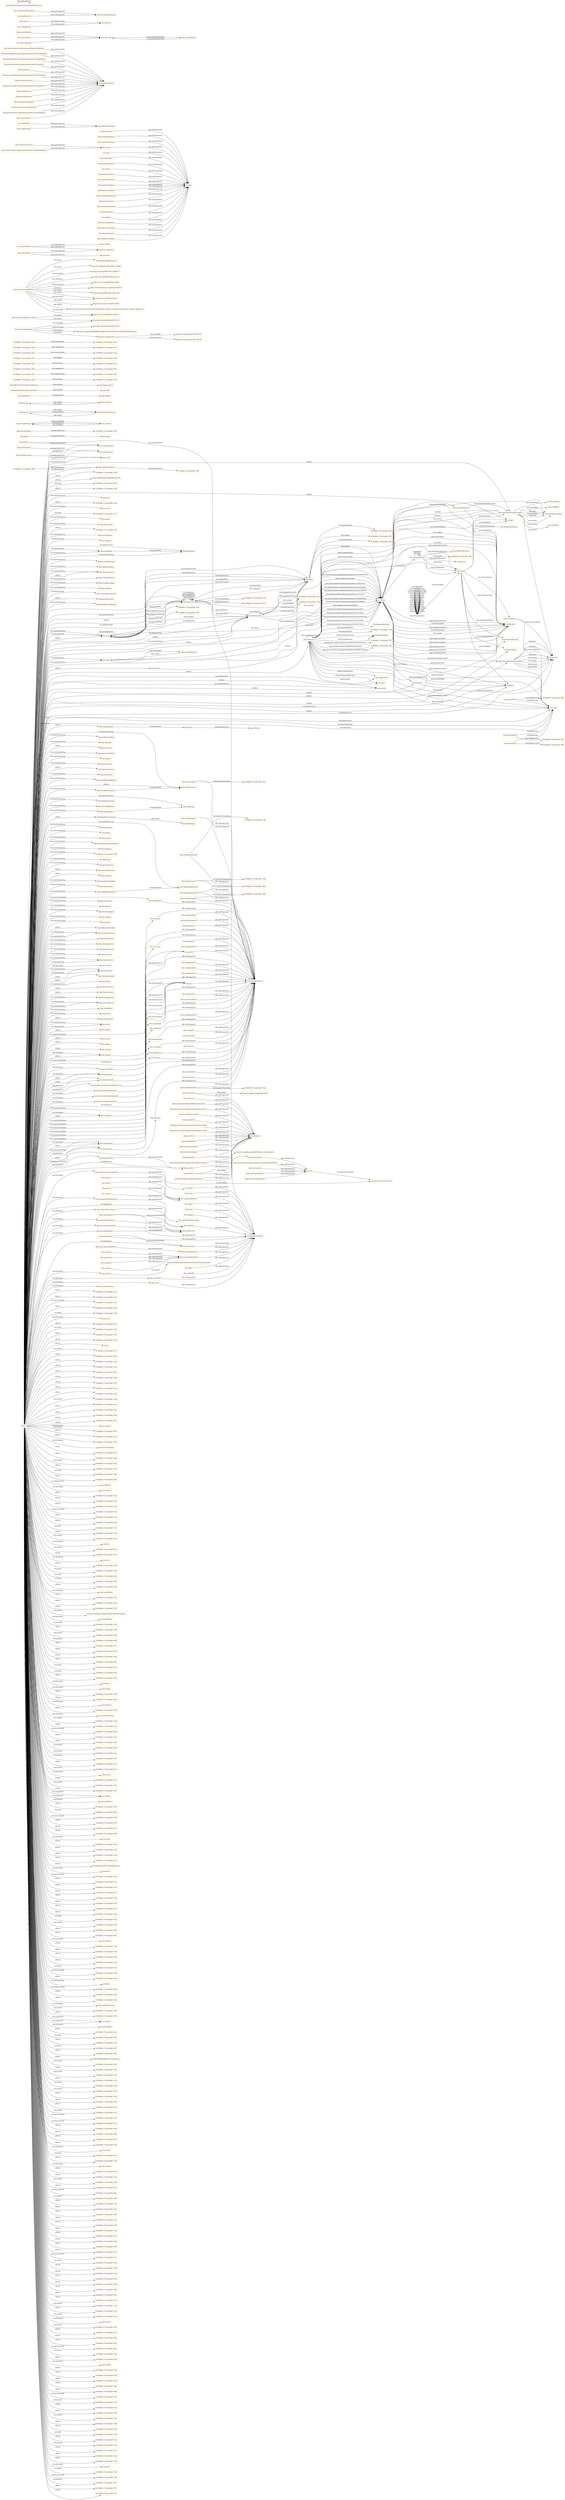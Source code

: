 digraph ar2dtool_diagram { 
rankdir=LR;
size="1501"
node [shape = rectangle, color="orange"]; "base:Pais" "base:Video" "base:ObraArtistica" "base:Persona" "base:Autor" "base:Microrrelato" "base:Blog" "base:Audio" "base:Fotografia" "base:Editorial" "fabio:AnalogItem" "fabio:ProceedingsPaper" "fabio:ReferenceWork" "fabio:PeriodicalIssue" "fabio:CaseForSupport" "fabio:SoundRecording" "6159286e:173ac4a5eb8:-7f93" "fabio:Metadata" "fabio:ArchivalDocumentSet" "fabio:BachelorsThesis" "fabio:DigitalStorageMedium" "frbr:Endeavour" "fabio:ConferencePaper" "fabio:Ontology" "fabio:Thesaurus" "fabio:InstructionalWork" "fabio:Report" "skos:ConceptScheme" "fabio:Vocabulary" "fabio:ReportDocument" "fabio:JournalIssue" "fabio:StorageMedium" "fabio:AnalogStorageMedium" "fabio:Abstract" "fabio:DisciplineDictionary" "fabio:WebManifestation" "fabio:PatentApplication" "frbr:Item" "fabio:StillImage" "fabio:Item" "fabio:RapidCommunication" "fabio:Proposition" "fabio:Patent" "fabio:Dataset" "fabio:MinimalInformationStandard" "fabio:Magazine" "6159286e:173ac4a5eb8:-7f6f" "fabio:Excerpt" "fabio:ArtisticWork" "fabio:Entry" "fabio:JournalVolume" "fabio:JournalNewsItem" "fabio:Taxonomy" "fabio:VocabularyMapping" "fabio:Quotation" "fabio:Specification" "fabio:AnalogManifestation" "fabio:BriefReport" "fabio:BookSeries" "fabio:Newspaper" "fabio:Review" "fabio:WorkshopPaper" "owl:Thing" "fabio:Opinion" "fabio:Book" "6159286e:173ac4a5eb8:-7f8d" "fabio:MovingImage" "frbr:Expression" "fabio:MagazineNewsItem" "fabio:ArchivalDocument" "skos:Concept" "fabio:BookSet" "fabio:ProjectReport" "fabio:AudioDocument" "fabio:NewspaperIssue" "fabio:MagazineIssue" "fabio:Periodical" "fabio:Manifestation" "fabio:SubjectDiscipline" "fabio:Expression" "fabio:PeriodicalVolume" "fabio:Policy" "fabio:StructuredSummary" "fabio:DoctoralThesis" "fabio:SubjectTerm" "fabio:MastersThesis" "frbr:Manifestation" "fabio:GrantApplication" "fabio:DigitalItem" "fabio:DigitalManifestation" "fabio:ArchivalRecord" "fabio:TermDictionary" "fabio:NewsReport" "fabio:Journal" "frbr:Work" "fabio:PeriodicalItem" "fabio:AuthorityFile" "fabio:Blog" "fabio:Work" "6159286e:173ac4a5eb8:-7f94" "time:TimeZone" "time:GeneralDateTimeDescription" "time:DateTimeInterval" "time:TRS" "time:TemporalDuration" "time:Duration" "time:GeneralDurationDescription" "time:ProperInterval" "791feeddcef940661402efc22bf76047" "time:TimePosition" "time:TemporalPosition" "time:Interval" "time:TemporalEntity" "920139679014417bdc6d176e0348e7dc" "time:MonthOfYear" "time:TemporalUnit" "time:Instant" "time:DayOfWeek" "frbr:Person" "frbr:Subject" "6159286e:173ac4a5eb8:-7f3d" "6159286e:173ac4a5eb8:-7f44" "6159286e:173ac4a5eb8:-7f50" "6159286e:173ac4a5eb8:-7f53" "6159286e:173ac4a5eb8:-7ed4" "6159286e:173ac4a5eb8:-7f45" "6159286e:173ac4a5eb8:-7f27" "6159286e:173ac4a5eb8:-7eba" "frbr:ResponsibleEntity" "frbr:CorporateBody" "6159286e:173ac4a5eb8:-7ed1" "6159286e:173ac4a5eb8:-7f43" "6159286e:173ac4a5eb8:-7f14" "frbr:Event" "6159286e:173ac4a5eb8:-7ee4" "frbr:Place" "6159286e:173ac4a5eb8:-7ee5" "6159286e:173ac4a5eb8:-7f42" "6159286e:173ac4a5eb8:-7f3e" "6159286e:173ac4a5eb8:-7ebb" "6159286e:173ac4a5eb8:-7eca" "6159286e:173ac4a5eb8:-7f24" "6159286e:173ac4a5eb8:-7ec9" "frbr:Object" "6159286e:173ac4a5eb8:-7f1a" "6159286e:173ac4a5eb8:-7f51" "6159286e:173ac4a5eb8:-7f25" "6159286e:173ac4a5eb8:-7f28" "6159286e:173ac4a5eb8:-7eb4" "frbr:Concept" "6159286e:173ac4a5eb8:-7f37" "6159286e:173ac4a5eb8:-7f52" ; /*classes style*/
	"fabio:hasPortrayal" -> "6159286e:173ac4a5eb8:-7fa0" [ label = "owl:propertyChainAxiom" ];
	"fabio:hasPortrayal" -> "frbr:relatedEndeavour" [ label = "rdfs:subPropertyOf" ];
	"frbr:imitation" -> "frbr:relatedEndeavour" [ label = "rdfs:subPropertyOf" ];
	"frbr:Manifestation" -> "6159286e:173ac4a5eb8:-7ec9" [ label = "owl:equivalentClass" ];
	"frbr:Manifestation" -> "frbr:Work" [ label = "owl:disjointWith" ];
	"frbr:Manifestation" -> "6159286e:173ac4a5eb8:-7eca" [ label = "owl:equivalentClass" ];
	"http://www.w3.org/2006/time" -> "http://orcid.org/0000-0002-3884-3420" [ label = "dct:creator" ];
	"http://www.w3.org/2006/time" -> "http://www.w3.org/TR/owl-time" [ label = "rdfs:seeAlso" ];
	"http://www.w3.org/2006/time" -> "http://dx.doi.org/10.3233/SW-150187" [ label = "rdfs:seeAlso" ];
	"http://www.w3.org/2006/time" -> "http://www.semantic-web-journal.net/content/time-ontology-extended-non-gregorian-calendar-applications" [ label = "rdfs:seeAlso" ];
	"http://www.w3.org/2006/time" -> "http://www.w3.org/TR/owl-time" [ label = "dct:isVersionOf" ];
	"http://www.w3.org/2006/time" -> "http://www.w3.org/2006/time#2016" [ label = "owl:versionIRI" ];
	"http://www.w3.org/2006/time" -> "mailto:panfeng66@gmail.com" [ label = "dct:creator" ];
	"http://www.w3.org/2006/time" -> "https://en.wikipedia.org/wiki/Jerry_Hobbs" [ label = "dct:creator" ];
	"http://www.w3.org/2006/time" -> "https://orcid.org/0000-0001-8269-8171" [ label = "dct:contributor" ];
	"http://www.w3.org/2006/time" -> "mailto:chris.little@metoffice.gov.uk" [ label = "dct:contributor" ];
	"http://www.w3.org/2006/time" -> "http://www.w3.org/2006/time#2006" [ label = "owl:priorVersion" ];
	"http://www.w3.org/2006/time" -> "https://creativecommons.org/licenses/by/4.0/" [ label = "dct:license" ];
	"time:generalDay" -> "6159286e:173ac4a5eb8:-7f62" [ label = "owl:withRestrictions" ];
	"time:generalDay" -> "xsd:string" [ label = "owl:onDatatype" ];
	"time:intervalBefore" -> "time:intervalDisjoint" [ label = "rdfs:subPropertyOf" ];
	"time:intervalBefore" -> "time:before" [ label = "rdfs:subPropertyOf" ];
	"dct:dateAccepted" -> "dct:date" [ label = "rdfs:subPropertyOf" ];
	"time:inDateTime" -> "time:inTemporalPosition" [ label = "rdfs:subPropertyOf" ];
	"fabio:RapidCommunication" -> "fabio:BriefReport" [ label = "rdfs:seeAlso" ];
	"http://prismstandard.org/namespaces/basic/2.0/keyword" -> "owl:topDataProperty" [ label = "rdfs:subPropertyOf" ];
	"time:intervalFinishes" -> "time:intervalIn" [ label = "rdfs:subPropertyOf" ];
	"base:blogTieneURL" -> "fabio:hasURL" [ label = "rdfs:subPropertyOf" ];
	"fabio:hasEmbargoDate" -> "dct:date" [ label = "rdfs:subPropertyOf" ];
	"frbr:successorOf" -> "frbr:relatedEndeavour" [ label = "rdfs:subPropertyOf" ];
	"time:hasEnd" -> "time:hasTime" [ label = "rdfs:subPropertyOf" ];
	"fabio:isRepresentationOf" -> "frbr:relatedEndeavour" [ label = "rdfs:subPropertyOf" ];
	"fabio:isRepresentationOf" -> "6159286e:173ac4a5eb8:-7fbc" [ label = "owl:propertyChainAxiom" ];
	"http://prismstandard.org/namespaces/basic/2.0/versionIdentifier" -> "owl:topDataProperty" [ label = "rdfs:subPropertyOf" ];
	"frbr:subject" -> "owl:topObjectProperty" [ label = "rdfs:subPropertyOf" ];
	"fabio:hasStandardNumber" -> "dct:identifier" [ label = "rdfs:subPropertyOf" ];
	"frbr:exemplar" -> "frbr:relatedEndeavour" [ label = "rdfs:subPropertyOf" ];
	"base:tieneInicioFinPublicacion" -> "time:hasDateTimeDescription" [ label = "rdfs:subPropertyOf" ];
	"frbr:successor" -> "frbr:relatedEndeavour" [ label = "rdfs:subPropertyOf" ];
	"fabio:hasDateCollected" -> "dct:date" [ label = "rdfs:subPropertyOf" ];
	"base:tieneApellidos" -> "base:tieneNombre" [ label = "rdfs:subPropertyOf" ];
	"time:hasDurationDescription" -> "time:hasTemporalDuration" [ label = "rdfs:subPropertyOf" ];
	"frbr:CorporateBody" -> "frbr:Person" [ label = "owl:disjointWith" ];
	"frbr:ownerOf" -> "frbr:responsibleEntityOf" [ label = "rdfs:subPropertyOf" ];
	"http://prismstandard.org/namespaces/basic/2.0/alternateTitle" -> "dct:title" [ label = "rdfs:subPropertyOf" ];
	"frbr:Expression" -> "6159286e:173ac4a5eb8:-7ed4" [ label = "owl:equivalentClass" ];
	"frbr:Expression" -> "frbr:Work" [ label = "owl:disjointWith" ];
	"frbr:Expression" -> "frbr:Manifestation" [ label = "owl:disjointWith" ];
	"frbr:Expression" -> "6159286e:173ac4a5eb8:-7f14" [ label = "owl:equivalentClass" ];
	"frbr:Expression" -> "frbr:Item" [ label = "owl:disjointWith" ];
	"dct:license" -> "owl:topObjectProperty" [ label = "rdfs:subPropertyOf" ];
	"frbr:responsibleEntity" -> "owl:topObjectProperty" [ label = "rdfs:subPropertyOf" ];
	"http://prismstandard.org/namespaces/basic/2.0/pageRange" -> "owl:topDataProperty" [ label = "rdfs:subPropertyOf" ];
	"time:intervalIn" -> "time:intervalEquals" [ label = "owl:propertyDisjointWith" ];
	"base:perteneceAPais" -> "frbr:partOf" [ label = "rdfs:subPropertyOf" ];
	"frbr:creatorOf" -> "frbr:responsibleEntityOf" [ label = "rdfs:subPropertyOf" ];
	"frbr:creator" -> "frbr:responsibleEntity" [ label = "rdfs:subPropertyOf" ];
	"time:inTimePosition" -> "time:inTemporalPosition" [ label = "rdfs:subPropertyOf" ];
	"frbr:partOf" -> "frbr:relatedEndeavour" [ label = "rdfs:subPropertyOf" ];
	"fabio:hasPublicationYear" -> "dct:issued" [ label = "rdfs:subPropertyOf" ];
	"http://prismstandard.org/namespaces/basic/2.0/section" -> "owl:topDataProperty" [ label = "rdfs:subPropertyOf" ];
	"dct:valid" -> "dct:date" [ label = "rdfs:subPropertyOf" ];
	"fabio:hasDeadline" -> "dct:date" [ label = "rdfs:subPropertyOf" ];
	"fabio:hasRequestDate" -> "dct:date" [ label = "rdfs:subPropertyOf" ];
	"frbr:arrangementOf" -> "frbr:relatedEndeavour" [ label = "rdfs:subPropertyOf" ];
	"fabio:hasURL" -> "dct:identifier" [ label = "rdfs:subPropertyOf" ];
	"base:personaTieneNombre" -> "base:tieneNombre" [ label = "rdfs:subPropertyOf" ];
	"frbr:transformationOf" -> "frbr:relatedEndeavour" [ label = "rdfs:subPropertyOf" ];
	"http://prismstandard.org/namespaces/basic/2.0/publicationDate" -> "dct:issued" [ label = "rdfs:subPropertyOf" ];
	"dct:created" -> "dct:date" [ label = "rdfs:subPropertyOf" ];
	"https://w3id.org/def/microrrelatos" -> "http://www.w3.org/2006/time#2016" [ label = "owl:imports" ];
	"https://w3id.org/def/microrrelatos" -> "http://purl.org/spar/fabio/2019-02-19" [ label = "owl:imports" ];
	"fabio:hasSubjectTerm" -> "owl:topObjectProperty" [ label = "rdfs:subPropertyOf" ];
	"time:generalYear" -> "6159286e:173ac4a5eb8:-7f60" [ label = "owl:withRestrictions" ];
	"time:generalYear" -> "xsd:string" [ label = "owl:onDatatype" ];
	"frbr:imitationOf" -> "frbr:relatedEndeavour" [ label = "rdfs:subPropertyOf" ];
	"frbr:exemplarOf" -> "frbr:relatedEndeavour" [ label = "rdfs:subPropertyOf" ];
	"fabio:hasDepositDate" -> "dct:date" [ label = "rdfs:subPropertyOf" ];
	"fabio:hasSeason" -> "owl:topDataProperty" [ label = "rdfs:subPropertyOf" ];
	"time:intervalStarts" -> "time:intervalIn" [ label = "rdfs:subPropertyOf" ];
	"frbr:embodimentOf" -> "frbr:relatedEndeavour" [ label = "rdfs:subPropertyOf" ];
	"fabio:hasPatentNumber" -> "dct:identifier" [ label = "rdfs:subPropertyOf" ];
	"dct:format" -> "owl:topObjectProperty" [ label = "rdfs:subPropertyOf" ];
	"fabio:isManifestationOf" -> "frbr:relatedEndeavour" [ label = "rdfs:subPropertyOf" ];
	"fabio:isManifestationOf" -> "6159286e:173ac4a5eb8:-7f80" [ label = "owl:propertyChainAxiom" ];
	"fabio:ArtisticWork" -> "base:ObraArtistica" [ label = "owl:equivalentClass" ];
	"time:intervalDuring" -> "time:intervalIn" [ label = "rdfs:subPropertyOf" ];
	"time:ProperInterval" -> "time:Instant" [ label = "owl:disjointWith" ];
	"fabio:hasDateReceived" -> "dct:date" [ label = "rdfs:subPropertyOf" ];
	"time:seconds" -> "http://www.bipm.org/en/publications/si-brochure/second.html" [ label = "rdfs:seeAlso" ];
	"base:publicacionImpresaTieneAnnoDePublicacion" -> "base:publicacionImpresaTieneAnnoDePublicacion" [ label = "rdfs:subPropertyOf" ];
	"fabio:hasHandle" -> "dct:identifier" [ label = "rdfs:subPropertyOf" ];
	"http://prismstandard.org/namespaces/basic/2.0/startingPage" -> "owl:topDataProperty" [ label = "rdfs:subPropertyOf" ];
	"fabio:AudioDocument" -> "base:Audio" [ label = "owl:equivalentClass" ];
	"fabio:isPortrayalOf" -> "6159286e:173ac4a5eb8:-7fdc" [ label = "owl:propertyChainAxiom" ];
	"fabio:isPortrayalOf" -> "frbr:relatedEndeavour" [ label = "rdfs:subPropertyOf" ];
	"fabio:hasDecisionDate" -> "dct:date" [ label = "rdfs:subPropertyOf" ];
	"base:tieneMicrorrelatoInsertadoIlustracion" -> "frbr:part" [ label = "rdfs:subPropertyOf" ];
	"dct:language" -> "owl:topObjectProperty" [ label = "rdfs:subPropertyOf" ];
	"fabio:Blog" -> "base:Blog" [ label = "owl:equivalentClass" ];
	"http://prismstandard.org/namespaces/basic/2.0/eIssn" -> "dct:identifier" [ label = "rdfs:subPropertyOf" ];
	"skos:Concept" -> "skos:ConceptScheme" [ label = "owl:disjointWith" ];
	"fabio:hasCharacterCount" -> "owl:topDataProperty" [ label = "rdfs:subPropertyOf" ];
	"fabio:dateLastUpdated" -> "dct:date" [ label = "rdfs:subPropertyOf" ];
	"frbr:summarization" -> "frbr:relatedEndeavour" [ label = "rdfs:subPropertyOf" ];
	"frbr:supplementOf" -> "frbr:relatedEndeavour" [ label = "rdfs:subPropertyOf" ];
	"frbr:reproductionOf" -> "frbr:relatedEndeavour" [ label = "rdfs:subPropertyOf" ];
	"fabio:hasIssnL" -> "dct:identifier" [ label = "rdfs:subPropertyOf" ];
	"time:generalMonth" -> "6159286e:173ac4a5eb8:-7f61" [ label = "owl:withRestrictions" ];
	"time:generalMonth" -> "xsd:string" [ label = "owl:onDatatype" ];
	"frbr:complementOf" -> "frbr:relatedEndeavour" [ label = "rdfs:subPropertyOf" ];
	"time:intervalEquals" -> "time:intervalIn" [ label = "owl:propertyDisjointWith" ];
	"fabio:hasEmbargoDuration" -> "dct:date" [ label = "rdfs:subPropertyOf" ];
	"frbr:realization" -> "frbr:relatedEndeavour" [ label = "rdfs:subPropertyOf" ];
	"fabio:StructuredSummary" -> "fabio:Abstract" [ label = "rdfs:seeAlso" ];
	"fabio:Excerpt" -> "fabio:Quotation" [ label = "rdfs:seeAlso" ];
	"http://prismstandard.org/namespaces/basic/2.0/wordCount" -> "owl:topDataProperty" [ label = "rdfs:subPropertyOf" ];
	"fabio:isStoredOn" -> "owl:topObjectProperty" [ label = "rdfs:subPropertyOf" ];
	"fabio:isDisciplineOf" -> "skos:inScheme" [ label = "owl:propertyDisjointWith" ];
	"fabio:isDisciplineOf" -> "owl:topObjectProperty" [ label = "rdfs:subPropertyOf" ];
	"fabio:hasAccessDate" -> "dct:date" [ label = "rdfs:subPropertyOf" ];
	"fabio:hasNationalLibraryOfMedicineJournalId" -> "dct:identifier" [ label = "rdfs:subPropertyOf" ];
	"fabio:hasDistributionDate" -> "dct:date" [ label = "rdfs:subPropertyOf" ];
	"frbr:supplement" -> "frbr:relatedEndeavour" [ label = "rdfs:subPropertyOf" ];
	"frbr:Work" -> "6159286e:173ac4a5eb8:-7f1a" [ label = "owl:equivalentClass" ];
	"frbr:Work" -> "6159286e:173ac4a5eb8:-7ed1" [ label = "owl:equivalentClass" ];
	"fabio:hasRepresentation" -> "frbr:relatedEndeavour" [ label = "rdfs:subPropertyOf" ];
	"fabio:hasRepresentation" -> "6159286e:173ac4a5eb8:-7fdf" [ label = "owl:propertyChainAxiom" ];
	"fabio:PeriodicalItem" -> "6159286e:173ac4a5eb8:-7f93" [ label = "owl:equivalentClass" ];
	"http://prismstandard.org/namespaces/basic/2.0/issn" -> "dct:identifier" [ label = "rdfs:subPropertyOf" ];
	"dct:dateSubmitted" -> "dct:date" [ label = "rdfs:subPropertyOf" ];
	"fabio:hasPageCount" -> "owl:topDataProperty" [ label = "rdfs:subPropertyOf" ];
	"frbr:reproduction" -> "frbr:relatedEndeavour" [ label = "rdfs:subPropertyOf" ];
	"frbr:producerOf" -> "frbr:responsibleEntityOf" [ label = "rdfs:subPropertyOf" ];
	"dct:title" -> "base:obraArtisticaTieneTitulo" [ label = "owl:equivalentProperty" ];
	"fabio:stores" -> "owl:topObjectProperty" [ label = "rdfs:subPropertyOf" ];
	"base:esObraArtisticaCreadaPor" -> "dct:creator" [ label = "rdfs:subPropertyOf" ];
	"fabio:AnalogManifestation" -> "fabio:DigitalManifestation" [ label = "owl:disjointWith" ];
	"frbr:summarizationOf" -> "frbr:relatedEndeavour" [ label = "rdfs:subPropertyOf" ];
	"frbr:transformation" -> "frbr:relatedEndeavour" [ label = "rdfs:subPropertyOf" ];
	"base:microrrelatoTieneVideo" -> "frbr:part" [ label = "rdfs:subPropertyOf" ];
	"fabio:Abstract" -> "fabio:StructuredSummary" [ label = "rdfs:seeAlso" ];
	"fabio:Abstract" -> "fabio:StructuredSummary" [ label = "owl:disjointWith" ];
	"frbr:translation" -> "frbr:relatedEndeavour" [ label = "rdfs:subPropertyOf" ];
	"time:hasDuration" -> "time:hasTemporalDuration" [ label = "rdfs:subPropertyOf" ];
	"fabio:hasVolumeCount" -> "owl:topDataProperty" [ label = "rdfs:subPropertyOf" ];
	"frbr:reconfigurationOf" -> "frbr:relatedEndeavour" [ label = "rdfs:subPropertyOf" ];
	"base:editorialTieneNombre" -> "base:tieneNombre" [ label = "rdfs:subPropertyOf" ];
	"skos:inScheme" -> "owl:topObjectProperty" [ label = "rdfs:subPropertyOf" ];
	"time:hasBeginning" -> "time:hasTime" [ label = "rdfs:subPropertyOf" ];
	"dct:modified" -> "dct:date" [ label = "rdfs:subPropertyOf" ];
	"frbr:abridgement" -> "frbr:relatedEndeavour" [ label = "rdfs:subPropertyOf" ];
	"fabio:hasDiscipline" -> "fabio:isSchemeOf" [ label = "owl:propertyDisjointWith" ];
	"fabio:hasDiscipline" -> "owl:topObjectProperty" [ label = "rdfs:subPropertyOf" ];
	"dct:rights" -> "owl:topObjectProperty" [ label = "rdfs:subPropertyOf" ];
	"frbr:subjectOf" -> "owl:topObjectProperty" [ label = "rdfs:subPropertyOf" ];
	"dct:creator" -> "owl:topObjectProperty" [ label = "rdfs:subPropertyOf" ];
	"frbr:owner" -> "frbr:responsibleEntity" [ label = "rdfs:subPropertyOf" ];
	"fabio:hasManifestation" -> "frbr:relatedEndeavour" [ label = "rdfs:subPropertyOf" ];
	"fabio:hasManifestation" -> "6159286e:173ac4a5eb8:-7fb0" [ label = "owl:propertyChainAxiom" ];
	"http://purl.org/spar/fabio" -> "http://purl.org/spar/fabio/2018-05-02" [ label = "owl:priorVersion" ];
	"http://purl.org/spar/fabio" -> "http://purl.org/spar/fabio/2019-02-19" [ label = "owl:versionIRI" ];
	"http://purl.org/spar/fabio" -> "http://purl.org/spar/fabio/FRBR%20diagram%20with%20new%20Fabio%20verbs.png" [ label = "dc:description" ];
	"http://purl.org/spar/fabio" -> "http://purl.org/spar/frbr" [ label = "owl:imports" ];
	"base:blogTieneNombre" -> "base:tieneNombre" [ label = "rdfs:subPropertyOf" ];
	"frbr:revision" -> "frbr:relatedEndeavour" [ label = "rdfs:subPropertyOf" ];
	"fabio:hasCODEN" -> "dct:identifier" [ label = "rdfs:subPropertyOf" ];
	"fabio:hasCODEN" -> "http://en.wikipedia.org/wiki/CODEN" [ label = "rdfs:seeAlso" ];
	"fabio:hasPubMedCentralId" -> "dct:identifier" [ label = "rdfs:subPropertyOf" ];
	"base:microrrelatoTieneFotografia" -> "frbr:part" [ label = "rdfs:subPropertyOf" ];
	"frbr:Item" -> "6159286e:173ac4a5eb8:-7f24" [ label = "owl:equivalentClass" ];
	"frbr:Item" -> "frbr:Work" [ label = "owl:disjointWith" ];
	"frbr:Item" -> "frbr:Manifestation" [ label = "owl:disjointWith" ];
	"frbr:Item" -> "6159286e:173ac4a5eb8:-7f25" [ label = "owl:equivalentClass" ];
	"base:microrrelatoTieneAudio" -> "frbr:part" [ label = "rdfs:subPropertyOf" ];
	"fabio:DisciplineDictionary" -> "fabio:TermDictionary" [ label = "owl:disjointWith" ];
	"fabio:hasPII" -> "dct:identifier" [ label = "rdfs:subPropertyOf" ];
	"fabio:hasPII" -> "http://en.wikipedia.org/wiki/Publisher_Item_Identifier" [ label = "rdfs:seeAlso" ];
	"frbr:revisionOf" -> "frbr:relatedEndeavour" [ label = "rdfs:subPropertyOf" ];
	"fabio:hasSubtitle" -> "dct:title" [ label = "rdfs:subPropertyOf" ];
	"frbr:alternateOf" -> "frbr:relatedEndeavour" [ label = "rdfs:subPropertyOf" ];
	"fabio:hasShortTitle" -> "dct:title" [ label = "rdfs:subPropertyOf" ];
	"fabio:MovingImage" -> "fabio:StillImage" [ label = "owl:disjointWith" ];
	"frbr:realizationOf" -> "frbr:relatedEndeavour" [ label = "rdfs:subPropertyOf" ];
	"fabio:hasArXivId" -> "dct:identifier" [ label = "rdfs:subPropertyOf" ];
	"frbr:alternate" -> "frbr:relatedEndeavour" [ label = "rdfs:subPropertyOf" ];
	"fabio:hasSequenceIdentifier" -> "owl:topDataProperty" [ label = "rdfs:subPropertyOf" ];
	"http://prismstandard.org/namespaces/basic/2.0/doi" -> "dct:identifier" [ label = "rdfs:subPropertyOf" ];
	"fabio:hasTranslatedTitle" -> "dct:title" [ label = "rdfs:subPropertyOf" ];
	"fabio:hasElectronicArticleIdentifier" -> "owl:topDataProperty" [ label = "rdfs:subPropertyOf" ];
	"time:TemporalEntity" -> "6159286e:173ac4a5eb8:-7f66" [ label = "owl:unionOf" ];
	"http://prismstandard.org/namespaces/basic/2.0/isbn" -> "dct:identifier" [ label = "rdfs:subPropertyOf" ];
	"frbr:realizer" -> "frbr:responsibleEntity" [ label = "rdfs:subPropertyOf" ];
	"http://prismstandard.org/namespaces/basic/2.0/endingPage" -> "owl:topDataProperty" [ label = "rdfs:subPropertyOf" ];
	"frbr:embodiment" -> "frbr:relatedEndeavour" [ label = "rdfs:subPropertyOf" ];
	"http://purl.org/spar/frbr" -> "http://purl.org/spar/frbr/2018-03-29" [ label = "owl:versionIRI" ];
	"http://purl.org/spar/frbr" -> "http://purl.org/spar/frbr/2011-06-29" [ label = "owl:priorVersion" ];
	"NULL" -> "time:TemporalPosition" [ label = "rdf:first" ];
	"NULL" -> "frbr:Work" [ label = "owl:someValuesFrom" ];
	"NULL" -> "frbr:revision" [ label = "swrl:propertyPredicate" ];
	"NULL" -> "6159286e:173ac4a5eb8:-7ee3" [ label = "rdf:rest" ];
	"NULL" -> "fabio:SoundRecording" [ label = "owl:someValuesFrom" ];
	"NULL" -> "6159286e:173ac4a5eb8:-7ea7" [ label = "owl:intersectionOf" ];
	"NULL" -> "6159286e:173ac4a5eb8:-7f4d" [ label = "rdf:rest" ];
	"NULL" -> "frbr:Expression" [ label = "rdf:first" ];
	"NULL" -> "fabio:Thesaurus" [ label = "rdf:first" ];
	"NULL" -> "6159286e:173ac4a5eb8:-7f49" [ label = "swrl:head" ];
	"NULL" -> "time:years" [ label = "owl:onProperty" ];
	"NULL" -> "6159286e:173ac4a5eb8:-7f4e" [ label = "rdf:first" ];
	"NULL" -> "6159286e:173ac4a5eb8:-7f35" [ label = "swrl:head" ];
	"NULL" -> "time:GeneralDurationDescription" [ label = "rdf:first" ];
	"NULL" -> "6159286e:173ac4a5eb8:-7f54" [ label = "rdf:first" ];
	"NULL" -> "fabio:NewspaperIssue" [ label = "owl:someValuesFrom" ];
	"NULL" -> "6159286e:173ac4a5eb8:-7e93" [ label = "rdf:rest" ];
	"NULL" -> "frbr:Event" [ label = "rdf:first" ];
	"NULL" -> "rdf:nil" [ label = "rdf:rest" ];
	"NULL" -> "6159286e:173ac4a5eb8:-7f7c" [ label = "owl:unionOf" ];
	"NULL" -> "fabio:ProceedingsPaper" [ label = "owl:someValuesFrom" ];
	"NULL" -> "6159286e:173ac4a5eb8:-7f48" [ label = "rdf:first" ];
	"NULL" -> "6159286e:173ac4a5eb8:-7eda" [ label = "rdf:rest" ];
	"NULL" -> "6159286e:173ac4a5eb8:-7ea4" [ label = "rdf:rest" ];
	"NULL" -> "base:Video" [ label = "owl:someValuesFrom" ];
	"NULL" -> "6159286e:173ac4a5eb8:-7f65" [ label = "rdf:rest" ];
	"NULL" -> "6159286e:173ac4a5eb8:-7ed8" [ label = "rdf:rest" ];
	"NULL" -> "fabio:ArchivalDocument" [ label = "owl:allValuesFrom" ];
	"NULL" -> "fabio:DigitalItem" [ label = "owl:someValuesFrom" ];
	"NULL" -> "fabio:Expression" [ label = "owl:allValuesFrom" ];
	"NULL" -> "fabio:Work" [ label = "owl:someValuesFrom" ];
	"NULL" -> "6159286e:173ac4a5eb8:-7f16" [ label = "rdf:rest" ];
	"NULL" -> "6159286e:173ac4a5eb8:-7ea8" [ label = "rdf:rest" ];
	"NULL" -> "6159286e:173ac4a5eb8:-7ecb" [ label = "rdf:rest" ];
	"NULL" -> "6159286e:173ac4a5eb8:-7ed9" [ label = "owl:unionOf" ];
	"NULL" -> "fabio:Item" [ label = "owl:allValuesFrom" ];
	"NULL" -> "fabio:DigitalItem" [ label = "owl:allValuesFrom" ];
	"NULL" -> "6159286e:173ac4a5eb8:-7ee6" [ label = "rdf:rest" ];
	"NULL" -> "fabio:AuthorityFile" [ label = "rdf:first" ];
	"NULL" -> "6159286e:173ac4a5eb8:-7f2e" [ label = "rdf:first" ];
	"NULL" -> "6159286e:173ac4a5eb8:-7f56" [ label = "rdf:rest" ];
	"NULL" -> "6159286e:173ac4a5eb8:-7f21" [ label = "rdf:first" ];
	"NULL" -> "urn:swrl#e1" [ label = "swrl:argument1" ];
	"NULL" -> "6159286e:173ac4a5eb8:-7f47" [ label = "owl:unionOf" ];
	"NULL" -> "6159286e:173ac4a5eb8:-7eec" [ label = "rdf:rest" ];
	"NULL" -> "fabio:MovingImage" [ label = "owl:someValuesFrom" ];
	"NULL" -> "frbr:adaption" [ label = "swrl:propertyPredicate" ];
	"NULL" -> "fabio:Metadata" [ label = "owl:someValuesFrom" ];
	"NULL" -> "6159286e:173ac4a5eb8:-7ebe" [ label = "rdf:first" ];
	"NULL" -> "time:numericPosition" [ label = "owl:onProperty" ];
	"NULL" -> "6159286e:173ac4a5eb8:-7f07" [ label = "rdf:rest" ];
	"NULL" -> "6159286e:173ac4a5eb8:-7e96" [ label = "rdf:rest" ];
	"NULL" -> "6159286e:173ac4a5eb8:-7fd7" [ label = "owl:unionOf" ];
	"NULL" -> "fabio:MastersThesis" [ label = "rdf:first" ];
	"NULL" -> "6159286e:173ac4a5eb8:-7ed7" [ label = "rdf:rest" ];
	"NULL" -> "6159286e:173ac4a5eb8:-7e9b" [ label = "swrl:body" ];
	"NULL" -> "6159286e:173ac4a5eb8:-7f0d" [ label = "rdf:rest" ];
	"NULL" -> "base:esObraArtisticaCreadaPor" [ label = "owl:onProperty" ];
	"NULL" -> "fabio:Review" [ label = "owl:someValuesFrom" ];
	"NULL" -> "fabio:Item" [ label = "owl:someValuesFrom" ];
	"NULL" -> "frbr:embodiment" [ label = "owl:onProperty" ];
	"NULL" -> "base:obraArtisticaTieneTitulo" [ label = "owl:onProperty" ];
	"NULL" -> "xsd:gMonth" [ label = "owl:allValuesFrom" ];
	"NULL" -> "xsd:decimal" [ label = "owl:allValuesFrom" ];
	"NULL" -> "time:minutes" [ label = "owl:onProperty" ];
	"NULL" -> "6159286e:173ac4a5eb8:-7ee8" [ label = "rdf:first" ];
	"NULL" -> "6159286e:173ac4a5eb8:-7fc5" [ label = "rdf:rest" ];
	"NULL" -> "6159286e:173ac4a5eb8:-7ecd" [ label = "rdf:first" ];
	"NULL" -> "6159286e:173ac4a5eb8:-7ff1" [ label = "owl:intersectionOf" ];
	"NULL" -> "6159286e:173ac4a5eb8:-7f1b" [ label = "rdf:rest" ];
	"NULL" -> "6159286e:173ac4a5eb8:-7efe" [ label = "rdf:rest" ];
	"NULL" -> "6159286e:173ac4a5eb8:-7ec7" [ label = "swrl:body" ];
	"NULL" -> "6159286e:173ac4a5eb8:-7fa8" [ label = "rdf:rest" ];
	"NULL" -> "fabio:Policy" [ label = "owl:someValuesFrom" ];
	"NULL" -> "6159286e:173ac4a5eb8:-7eaa" [ label = "owl:unionOf" ];
	"NULL" -> "time:day" [ label = "owl:onProperty" ];
	"NULL" -> "6159286e:173ac4a5eb8:-7f1c" [ label = "owl:unionOf" ];
	"NULL" -> "base:microrrelatoTieneAudio" [ label = "owl:onProperty" ];
	"NULL" -> "frbr:Manifestation" [ label = "rdf:first" ];
	"NULL" -> "base:microrrelatoTieneVideo" [ label = "owl:onProperty" ];
	"NULL" -> "fabio:stores" [ label = "owl:onProperty" ];
	"NULL" -> "6159286e:173ac4a5eb8:-7f12" [ label = "rdf:rest" ];
	"NULL" -> "time:year" [ label = "owl:onProperty" ];
	"NULL" -> "fabio:Report" [ label = "owl:someValuesFrom" ];
	"NULL" -> "fabio:InstructionalWork" [ label = "owl:someValuesFrom" ];
	"NULL" -> "frbr:partOf" [ label = "owl:onProperty" ];
	"NULL" -> "6159286e:173ac4a5eb8:-7eef" [ label = "rdf:rest" ];
	"NULL" -> "frbr:Expression" [ label = "owl:allValuesFrom" ];
	"NULL" -> "fabio:AnalogManifestation" [ label = "owl:someValuesFrom" ];
	"NULL" -> "6159286e:173ac4a5eb8:-7f20" [ label = "swrl:head" ];
	"NULL" -> "6159286e:173ac4a5eb8:-7efa" [ label = "swrl:head" ];
	"NULL" -> "6159286e:173ac4a5eb8:-7eb7" [ label = "swrl:body" ];
	"NULL" -> "6159286e:173ac4a5eb8:-7ef8" [ label = "rdf:first" ];
	"NULL" -> "frbr:Subject" [ label = "rdf:first" ];
	"NULL" -> "time:monthOfYear" [ label = "owl:onProperty" ];
	"NULL" -> "6159286e:173ac4a5eb8:-7f5a" [ label = "rdf:rest" ];
	"NULL" -> "fabio:hasURL" [ label = "owl:onProperty" ];
	"NULL" -> "6159286e:173ac4a5eb8:-7edd" [ label = "rdf:first" ];
	"NULL" -> "6159286e:173ac4a5eb8:-7f55" [ label = "rdf:first" ];
	"NULL" -> "fabio:Dataset" [ label = "owl:someValuesFrom" ];
	"NULL" -> "http://www.opengis.net/def/uom/ISO-8601/0/Gregorian" [ label = "owl:hasValue" ];
	"NULL" -> "time:dayOfWeek" [ label = "owl:onProperty" ];
	"NULL" -> "6159286e:173ac4a5eb8:-7ead" [ label = "owl:unionOf" ];
	"NULL" -> "fabio:CaseForSupport" [ label = "owl:someValuesFrom" ];
	"NULL" -> "base:editorialTieneNombre" [ label = "owl:onProperty" ];
	"NULL" -> "time:Instant" [ label = "rdf:first" ];
	"NULL" -> "time:Interval" [ label = "rdf:first" ];
	"NULL" -> "6159286e:173ac4a5eb8:-7f58" [ label = "rdf:rest" ];
	"NULL" -> "6159286e:173ac4a5eb8:-7f68" [ label = "owl:unionOf" ];
	"NULL" -> "6159286e:173ac4a5eb8:-7f8f" [ label = "owl:members" ];
	"NULL" -> "6159286e:173ac4a5eb8:-7f17" [ label = "rdf:first" ];
	"NULL" -> "6159286e:173ac4a5eb8:-7f40" [ label = "rdf:first" ];
	"NULL" -> "frbr:Work" [ label = "owl:allValuesFrom" ];
	"NULL" -> "fabio:DoctoralThesis" [ label = "rdf:first" ];
	"NULL" -> "frbr:realizationOf" [ label = "rdf:first" ];
	"NULL" -> "6159286e:173ac4a5eb8:-7eb1" [ label = "rdf:rest" ];
	"NULL" -> "fabio:ArchivalDocument" [ label = "owl:someValuesFrom" ];
	"NULL" -> "6159286e:173ac4a5eb8:-7fef" [ label = "rdf:rest" ];
	"NULL" -> "6159286e:173ac4a5eb8:-7f03" [ label = "swrl:head" ];
	"NULL" -> "6159286e:173ac4a5eb8:-7f2f" [ label = "swrl:body" ];
	"NULL" -> "6159286e:173ac4a5eb8:-7f72" [ label = "rdf:rest" ];
	"NULL" -> "base:tieneMicrorrelatoInsertadoIlustracion" [ label = "owl:onProperty" ];
	"NULL" -> "time:hours" [ label = "owl:onProperty" ];
	"NULL" -> "fabio:AnalogStorageMedium" [ label = "owl:someValuesFrom" ];
	"NULL" -> "time:weeks" [ label = "owl:onProperty" ];
	"NULL" -> "xsd:gYear" [ label = "rdf:first" ];
	"NULL" -> "6159286e:173ac4a5eb8:-7f26" [ label = "rdf:first" ];
	"NULL" -> "frbr:arrangement" [ label = "swrl:propertyPredicate" ];
	"NULL" -> "6159286e:173ac4a5eb8:-7ed2" [ label = "rdf:rest" ];
	"NULL" -> "time:timeZone" [ label = "owl:onProperty" ];
	"NULL" -> "6159286e:173ac4a5eb8:-7f18" [ label = "rdf:first" ];
	"NULL" -> "base:tieneInicioFinPublicacion" [ label = "owl:onProperty" ];
	"NULL" -> "time:numericDuration" [ label = "owl:onProperty" ];
	"NULL" -> "6159286e:173ac4a5eb8:-7ea9" [ label = "owl:unionOf" ];
	"NULL" -> "6159286e:173ac4a5eb8:-7ec5" [ label = "rdf:first" ];
	"NULL" -> "6159286e:173ac4a5eb8:-7f0b" [ label = "owl:intersectionOf" ];
	"NULL" -> "fabio:DisciplineDictionary" [ label = "owl:someValuesFrom" ];
	"NULL" -> "frbr:exemplarOf" [ label = "rdf:first" ];
	"NULL" -> "6159286e:173ac4a5eb8:-7ea2" [ label = "rdf:rest" ];
	"NULL" -> "frbr:CorporateBody" [ label = "rdf:first" ];
	"NULL" -> "fabio:BachelorsThesis" [ label = "rdf:first" ];
	"NULL" -> "6159286e:173ac4a5eb8:-7f63" [ label = "rdf:rest" ];
	"NULL" -> "6159286e:173ac4a5eb8:-7f5d" [ label = "owl:unionOf" ];
	"NULL" -> "frbr:supplement" [ label = "swrl:propertyPredicate" ];
	"NULL" -> "6159286e:173ac4a5eb8:-7eac" [ label = "owl:unionOf" ];
	"NULL" -> "fabio:MagazineNewsItem" [ label = "rdf:first" ];
	"NULL" -> "fabio:ConferencePaper" [ label = "owl:someValuesFrom" ];
	"NULL" -> "frbr:Work" [ label = "rdf:first" ];
	"NULL" -> "6159286e:173ac4a5eb8:-7f23" [ label = "owl:members" ];
	"NULL" -> "6159286e:173ac4a5eb8:-7f4a" [ label = "rdf:first" ];
	"NULL" -> "fabio:PeriodicalIssue" [ label = "owl:someValuesFrom" ];
	"NULL" -> "fabio:Expression" [ label = "rdf:first" ];
	"NULL" -> "6159286e:173ac4a5eb8:-7f3c" [ label = "owl:unionOf" ];
	"NULL" -> "frbr:imitation" [ label = "swrl:propertyPredicate" ];
	"NULL" -> "time:minute" [ label = "owl:onProperty" ];
	"NULL" -> "6159286e:173ac4a5eb8:-7f7e" [ label = "rdf:rest" ];
	"NULL" -> "6159286e:173ac4a5eb8:-7eb3" [ label = "owl:unionOf" ];
	"NULL" -> "6159286e:173ac4a5eb8:-7fb1" [ label = "rdf:rest" ];
	"NULL" -> "fabio:PeriodicalVolume" [ label = "rdf:first" ];
	"NULL" -> "fabio:PeriodicalIssue" [ label = "rdf:first" ];
	"NULL" -> "fabio:Opinion" [ label = "owl:someValuesFrom" ];
	"NULL" -> "urn:swrl#e2" [ label = "swrl:argument2" ];
	"NULL" -> "frbr:embodimentOf" [ label = "owl:onProperty" ];
	"NULL" -> "time:unitMonth" [ label = "owl:hasValue" ];
	"NULL" -> "6159286e:173ac4a5eb8:-7f05" [ label = "rdf:rest" ];
	"NULL" -> "6159286e:173ac4a5eb8:-7f2b" [ label = "swrl:body" ];
	"NULL" -> "6159286e:173ac4a5eb8:-7f92" [ label = "owl:intersectionOf" ];
	"NULL" -> "xsd:string" [ label = "owl:someValuesFrom" ];
	"NULL" -> "6159286e:173ac4a5eb8:-7f3f" [ label = "rdf:first" ];
	"NULL" -> "6159286e:173ac4a5eb8:-7fa2" [ label = "rdf:rest" ];
	"NULL" -> "6159286e:173ac4a5eb8:-7f96" [ label = "rdf:rest" ];
	"NULL" -> "time:week" [ label = "owl:onProperty" ];
	"NULL" -> "6159286e:173ac4a5eb8:-7eb8" [ label = "rdf:rest" ];
	"NULL" -> "frbr:embodimentOf" [ label = "rdf:first" ];
	"NULL" -> "6159286e:173ac4a5eb8:-7ea1" [ label = "rdf:first" ];
	"NULL" -> "6159286e:173ac4a5eb8:-7eab" [ label = "rdf:rest" ];
	"NULL" -> "6159286e:173ac4a5eb8:-7efc" [ label = "rdf:rest" ];
	"NULL" -> "651bfe43fe4da5f772c2dd6c8ed7be10" [ label = "rdf:first" ];
	"NULL" -> "time:hour" [ label = "owl:onProperty" ];
	"NULL" -> "frbr:Manifestation" [ label = "owl:someValuesFrom" ];
	"NULL" -> "fabio:isSchemeOf" [ label = "owl:onProperty" ];
	"NULL" -> "6159286e:173ac4a5eb8:-7ed3" [ label = "owl:intersectionOf" ];
	"NULL" -> "6159286e:173ac4a5eb8:-7ecc" [ label = "rdf:rest" ];
	"NULL" -> "fabio:AnalogItem" [ label = "owl:allValuesFrom" ];
	"NULL" -> "fabio:Work" [ label = "owl:allValuesFrom" ];
	"NULL" -> "frbr:realization" [ label = "rdf:first" ];
	"NULL" -> "6159286e:173ac4a5eb8:-7ee7" [ label = "rdf:rest" ];
	"NULL" -> "6159286e:173ac4a5eb8:-7fc7" [ label = "rdf:rest" ];
	"NULL" -> "fabio:Ontology" [ label = "owl:someValuesFrom" ];
	"NULL" -> "6159286e:173ac4a5eb8:-7ef9" [ label = "rdf:first" ];
	"NULL" -> "6159286e:173ac4a5eb8:-7f57" [ label = "rdf:rest" ];
	"NULL" -> "6159286e:173ac4a5eb8:-7f0a" [ label = "rdf:rest" ];
	"NULL" -> "frbr:Item" [ label = "owl:allValuesFrom" ];
	"NULL" -> "frbr:exemplarOf" [ label = "owl:onProperty" ];
	"NULL" -> "6159286e:173ac4a5eb8:-7e9d" [ label = "rdf:first" ];
	"NULL" -> "6159286e:173ac4a5eb8:-7ece" [ label = "swrl:body" ];
	"NULL" -> "fabio:ArchivalRecord" [ label = "owl:allValuesFrom" ];
	"NULL" -> "fabio:Journal" [ label = "owl:someValuesFrom" ];
	"NULL" -> "base:blogTieneNombre" [ label = "owl:onProperty" ];
	"NULL" -> "time:DateTimeInterval" [ label = "owl:someValuesFrom" ];
	"NULL" -> "6159286e:173ac4a5eb8:-7f5f" [ label = "owl:unionOf" ];
	"NULL" -> "fabio:WorkshopPaper" [ label = "owl:someValuesFrom" ];
	"NULL" -> "6159286e:173ac4a5eb8:-7fdb" [ label = "rdf:rest" ];
	"NULL" -> "6159286e:173ac4a5eb8:-7f01" [ label = "rdf:rest" ];
	"NULL" -> "urn:swrl#w2" [ label = "swrl:argument2" ];
	"NULL" -> "6159286e:173ac4a5eb8:-7ede" [ label = "rdf:rest" ];
	"NULL" -> "6159286e:173ac4a5eb8:-7f36" [ label = "rdf:first" ];
	"NULL" -> "frbr:abridgement" [ label = "swrl:propertyPredicate" ];
	"NULL" -> "6159286e:173ac4a5eb8:-7f22" [ label = "rdf:rest" ];
	"NULL" -> "base:Microrrelato" [ label = "owl:someValuesFrom" ];
	"NULL" -> "fabio:JournalIssue" [ label = "owl:someValuesFrom" ];
	"NULL" -> "fabio:Proposition" [ label = "owl:someValuesFrom" ];
	"NULL" -> "time:Duration" [ label = "rdf:first" ];
	"NULL" -> "6159286e:173ac4a5eb8:-7ec6" [ label = "rdf:first" ];
	"NULL" -> "frbr:realizationOf" [ label = "swrl:propertyPredicate" ];
	"NULL" -> "frbr:successor" [ label = "swrl:propertyPredicate" ];
	"NULL" -> "fabio:GrantApplication" [ label = "owl:someValuesFrom" ];
	"NULL" -> "6159286e:173ac4a5eb8:-7f30" [ label = "swrl:head" ];
	"NULL" -> "6159286e:173ac4a5eb8:-7f5b" [ label = "owl:intersectionOf" ];
	"NULL" -> "fabio:ReferenceWork" [ label = "owl:someValuesFrom" ];
	"NULL" -> "6159286e:173ac4a5eb8:-7fed" [ label = "rdf:rest" ];
	"NULL" -> "xsd:string" [ label = "owl:onDatatype" ];
	"NULL" -> "base:blogTieneURL" [ label = "owl:onProperty" ];
	"NULL" -> "xsd:gDay" [ label = "owl:allValuesFrom" ];
	"NULL" -> "fabio:TermDictionary" [ label = "owl:someValuesFrom" ];
	"NULL" -> "fabio:TermDictionary" [ label = "rdf:first" ];
	"NULL" -> "6159286e:173ac4a5eb8:-7f89" [ label = "owl:withRestrictions" ];
	"NULL" -> "6159286e:173ac4a5eb8:-7ef4" [ label = "rdf:first" ];
	"NULL" -> "6159286e:173ac4a5eb8:-7f4b" [ label = "rdf:first" ];
	"NULL" -> "fabio:ArchivalDocumentSet" [ label = "owl:allValuesFrom" ];
	"NULL" -> "frbr:Endeavour" [ label = "rdf:first" ];
	"NULL" -> "fabio:RapidCommunication" [ label = "rdf:first" ];
	"NULL" -> "base:creaObraArtistica" [ label = "owl:onProperty" ];
	"NULL" -> "6159286e:173ac4a5eb8:-7f59" [ label = "owl:unionOf" ];
	"NULL" -> "fabio:Newspaper" [ label = "owl:someValuesFrom" ];
	"NULL" -> "6159286e:173ac4a5eb8:-7f3a" [ label = "rdf:rest" ];
	"NULL" -> "urn:swrl#w1" [ label = "swrl:argument2" ];
	"NULL" -> "6159286e:173ac4a5eb8:-7f6f" [ label = "owl:someValuesFrom" ];
	"NULL" -> "frbr:exemplar" [ label = "rdf:first" ];
	"NULL" -> "fabio:WebManifestation" [ label = "owl:someValuesFrom" ];
	"NULL" -> "time:dayOfYear" [ label = "owl:onProperty" ];
	"NULL" -> "6159286e:173ac4a5eb8:-7ef1" [ label = "rdf:rest" ];
	"NULL" -> "6159286e:173ac4a5eb8:-7f2d" [ label = "swrl:head" ];
	"NULL" -> "6159286e:173ac4a5eb8:-7ec0" [ label = "rdf:first" ];
	"NULL" -> "6159286e:173ac4a5eb8:-7ef7" [ label = "swrl:head" ];
	"NULL" -> "urn:swrl#e2" [ label = "swrl:argument1" ];
	"NULL" -> "frbr:Item" [ label = "rdf:first" ];
	"NULL" -> "frbr:translation" [ label = "swrl:propertyPredicate" ];
	"NULL" -> "6159286e:173ac4a5eb8:-7f29" [ label = "rdf:first" ];
	"NULL" -> "364f37f82845b0d6a07cc9720ac6e4e7" [ label = "rdf:first" ];
	"NULL" -> "6159286e:173ac4a5eb8:-7ef0" [ label = "owl:unionOf" ];
	"NULL" -> "6159286e:173ac4a5eb8:-7f0e" [ label = "rdf:first" ];
	"NULL" -> "6159286e:173ac4a5eb8:-7eaf" [ label = "owl:unionOf" ];
	"NULL" -> "frbr:transformation" [ label = "swrl:propertyPredicate" ];
	"NULL" -> "6159286e:173ac4a5eb8:-7ee2" [ label = "rdf:rest" ];
	"NULL" -> "base:Autor" [ label = "owl:someValuesFrom" ];
	"NULL" -> "skos:inScheme" [ label = "owl:onProperty" ];
	"NULL" -> "frbr:summarization" [ label = "swrl:propertyPredicate" ];
	"NULL" -> "frbr:exemplar" [ label = "owl:onProperty" ];
	"NULL" -> "base:tieneApellidos" [ label = "owl:onProperty" ];
	"NULL" -> "fabio:DigitalStorageMedium" [ label = "owl:someValuesFrom" ];
	"NULL" -> "6159286e:173ac4a5eb8:-7eed" [ label = "swrl:head" ];
	"NULL" -> "6159286e:173ac4a5eb8:-7eb0" [ label = "owl:unionOf" ];
	"NULL" -> "base:Audio" [ label = "owl:someValuesFrom" ];
	"NULL" -> "6159286e:173ac4a5eb8:-7eb2" [ label = "rdf:rest" ];
	"NULL" -> "6159286e:173ac4a5eb8:-7f38" [ label = "rdf:first" ];
	"NULL" -> "6159286e:173ac4a5eb8:-7f73" [ label = "rdf:rest" ];
	"NULL" -> "6159286e:173ac4a5eb8:-7fa3" [ label = "owl:unionOf" ];
	"NULL" -> "6159286e:173ac4a5eb8:-7f19" [ label = "owl:intersectionOf" ];
	"NULL" -> "fabio:Patent" [ label = "owl:someValuesFrom" ];
	"NULL" -> "6159286e:173ac4a5eb8:-7ec2" [ label = "owl:intersectionOf" ];
	"NULL" -> "6159286e:173ac4a5eb8:-7e92" [ label = "rdf:rest" ];
	"NULL" -> "6159286e:173ac4a5eb8:-7f6d" [ label = "rdf:rest" ];
	"NULL" -> "fabio:StillImage" [ label = "owl:someValuesFrom" ];
	"NULL" -> "6159286e:173ac4a5eb8:-7f34" [ label = "rdf:first" ];
	"NULL" -> "6159286e:173ac4a5eb8:-7fad" [ label = "rdf:rest" ];
	"NULL" -> "time:month" [ label = "owl:onProperty" ];
	"NULL" -> "fabio:ProjectReport" [ label = "owl:someValuesFrom" ];
	"NULL" -> "6159286e:173ac4a5eb8:-7f2a" [ label = "swrl:head" ];
	"NULL" -> "6159286e:173ac4a5eb8:-7eb6" [ label = "rdf:rest" ];
	"NULL" -> "time:unitType" [ label = "owl:onProperty" ];
	"NULL" -> "6159286e:173ac4a5eb8:-7f8e" [ label = "rdf:rest" ];
	"NULL" -> "6159286e:173ac4a5eb8:-7ea3" [ label = "rdf:rest" ];
	"NULL" -> "fabio:MinimalInformationStandard" [ label = "owl:someValuesFrom" ];
	"NULL" -> "fabio:Entry" [ label = "owl:someValuesFrom" ];
	"NULL" -> "fabio:Manifestation" [ label = "owl:someValuesFrom" ];
	"NULL" -> "fabio:AnalogItem" [ label = "owl:someValuesFrom" ];
	"NULL" -> "6159286e:173ac4a5eb8:-7e94" [ label = "owl:unionOf" ];
	"NULL" -> "6159286e:173ac4a5eb8:-7f5e" [ label = "rdf:rest" ];
	"NULL" -> "fabio:ReportDocument" [ label = "rdf:first" ];
	"NULL" -> "6159286e:173ac4a5eb8:-7f6a" [ label = "owl:intersectionOf" ];
	"NULL" -> "xsd:gYear" [ label = "owl:allValuesFrom" ];
	"NULL" -> "base:tieneEditorial" [ label = "owl:onProperty" ];
	"NULL" -> "6159286e:173ac4a5eb8:-7f64" [ label = "owl:unionOf" ];
	"NULL" -> "6159286e:173ac4a5eb8:-7eff" [ label = "rdf:first" ];
	"NULL" -> "frbr:realization" [ label = "owl:onProperty" ];
	"NULL" -> "6159286e:173ac4a5eb8:-7e9e" [ label = "rdf:rest" ];
	"NULL" -> "6159286e:173ac4a5eb8:-7fb2" [ label = "rdf:rest" ];
	"NULL" -> "6159286e:173ac4a5eb8:-7ebf" [ label = "rdf:first" ];
	"NULL" -> "6159286e:173ac4a5eb8:-7f4f" [ label = "rdf:rest" ];
	"NULL" -> "6159286e:173ac4a5eb8:-7eeb" [ label = "rdf:rest" ];
	"NULL" -> "6159286e:173ac4a5eb8:-7f4c" [ label = "rdf:first" ];
	"NULL" -> "6159286e:173ac4a5eb8:-7eb5" [ label = "rdf:rest" ];
	"NULL" -> "6159286e:173ac4a5eb8:-7e9f" [ label = "rdf:first" ];
	"NULL" -> "fabio:Taxonomy" [ label = "rdf:first" ];
	"NULL" -> "6159286e:173ac4a5eb8:-7f76" [ label = "rdf:rest" ];
	"NULL" -> "6159286e:173ac4a5eb8:-7f13" [ label = "owl:intersectionOf" ];
	"NULL" -> "fabio:PatentApplication" [ label = "owl:someValuesFrom" ];
	"NULL" -> "fabio:Expression" [ label = "owl:someValuesFrom" ];
	"NULL" -> "6159286e:173ac4a5eb8:-7eea" [ label = "swrl:body" ];
	"NULL" -> "base:ObraArtistica" [ label = "owl:someValuesFrom" ];
	"NULL" -> "6159286e:173ac4a5eb8:-7e95" [ label = "rdf:rest" ];
	"NULL" -> "6159286e:173ac4a5eb8:-7ee9" [ label = "rdf:rest" ];
	"NULL" -> "fabio:Book" [ label = "owl:someValuesFrom" ];
	"NULL" -> "6159286e:173ac4a5eb8:-7fb6" [ label = "rdf:rest" ];
	"NULL" -> "6159286e:173ac4a5eb8:-7ed6" [ label = "rdf:rest" ];
	"NULL" -> "6159286e:173ac4a5eb8:-7f46" [ label = "rdf:rest" ];
	"NULL" -> "6159286e:173ac4a5eb8:-7f0c" [ label = "rdf:rest" ];
	"NULL" -> "fabio:isStoredOn" [ label = "owl:onProperty" ];
	"NULL" -> "6159286e:173ac4a5eb8:-7ec1" [ label = "rdf:first" ];
	"NULL" -> "6159286e:173ac4a5eb8:-7ea5" [ label = "owl:unionOf" ];
	"NULL" -> "6159286e:173ac4a5eb8:-7edc" [ label = "rdf:rest" ];
	"NULL" -> "6159286e:173ac4a5eb8:-7ea0" [ label = "owl:unionOf" ];
	"NULL" -> "frbr:Object" [ label = "rdf:first" ];
	"NULL" -> "time:months" [ label = "owl:onProperty" ];
	"NULL" -> "time:seconds" [ label = "owl:onProperty" ];
	"NULL" -> "6159286e:173ac4a5eb8:-7f6c" [ label = "owl:unionOf" ];
	"NULL" -> "6159286e:173ac4a5eb8:-7f1d" [ label = "rdf:first" ];
	"NULL" -> "6159286e:173ac4a5eb8:-7fc4" [ label = "rdf:rest" ];
	"NULL" -> "6159286e:173ac4a5eb8:-7f67" [ label = "rdf:rest" ];
	"NULL" -> "xsd:anyURI" [ label = "owl:someValuesFrom" ];
	"NULL" -> "base:Pais" [ label = "owl:someValuesFrom" ];
	"NULL" -> "fabio:MagazineIssue" [ label = "owl:someValuesFrom" ];
	"NULL" -> "fabio:DigitalManifestation" [ label = "owl:someValuesFrom" ];
	"NULL" -> "base:personaTieneNombre" [ label = "owl:onProperty" ];
	"NULL" -> "6159286e:173ac4a5eb8:-7f6e" [ label = "owl:intersectionOf" ];
	"NULL" -> "fabio:Specification" [ label = "owl:someValuesFrom" ];
	"NULL" -> "fabio:Periodical" [ label = "owl:someValuesFrom" ];
	"NULL" -> "base:Fotografia" [ label = "owl:someValuesFrom" ];
	"NULL" -> "6159286e:173ac4a5eb8:-7eee" [ label = "swrl:head" ];
	"NULL" -> "6159286e:173ac4a5eb8:-7fc8" [ label = "rdf:rest" ];
	"NULL" -> "time:hasTRS" [ label = "owl:onProperty" ];
	"NULL" -> "frbr:Place" [ label = "rdf:first" ];
	"NULL" -> "6159286e:173ac4a5eb8:-7ef6" [ label = "rdf:first" ];
	"NULL" -> "6159286e:173ac4a5eb8:-7f39" [ label = "rdf:rest" ];
	"NULL" -> "fabio:JournalVolume" [ label = "owl:someValuesFrom" ];
	"NULL" -> "fabio:SubjectTerm" [ label = "owl:allValuesFrom" ];
	"NULL" -> "6159286e:173ac4a5eb8:-7edb" [ label = "rdf:first" ];
	"NULL" -> "6159286e:173ac4a5eb8:-7f02" [ label = "rdf:first" ];
	"NULL" -> "frbr:embodiment" [ label = "rdf:first" ];
	"NULL" -> "6159286e:173ac4a5eb8:-7fd6" [ label = "rdf:rest" ];
	"NULL" -> "6159286e:173ac4a5eb8:-7faf" [ label = "owl:intersectionOf" ];
	"NULL" -> "6159286e:173ac4a5eb8:-7ec3" [ label = "owl:unionOf" ];
	"NULL" -> "6159286e:173ac4a5eb8:-7ebc" [ label = "rdf:first" ];
	"NULL" -> "6159286e:173ac4a5eb8:-7f09" [ label = "rdf:rest" ];
	"NULL" -> "6159286e:173ac4a5eb8:-7fa9" [ label = "owl:unionOf" ];
	"NULL" -> "6159286e:173ac4a5eb8:-7e98" [ label = "rdf:rest" ];
	"NULL" -> "time:GeneralDateTimeDescription" [ label = "rdf:first" ];
	"NULL" -> "6159286e:173ac4a5eb8:-7f0f" [ label = "rdf:rest" ];
	"NULL" -> "6159286e:173ac4a5eb8:-7e99" [ label = "swrl:body" ];
	"NULL" -> "6159286e:173ac4a5eb8:-7f1e" [ label = "rdf:first" ];
	"NULL" -> "6159286e:173ac4a5eb8:-7f10" [ label = "owl:unionOf" ];
	"NULL" -> "base:Editorial" [ label = "owl:allValuesFrom" ];
	"NULL" -> "base:microrrelatoTieneFotografia" [ label = "owl:onProperty" ];
	"NULL" -> "xsd:gYearMonth" [ label = "rdf:first" ];
	"NULL" -> "fabio:Vocabulary" [ label = "owl:someValuesFrom" ];
	"NULL" -> "6159286e:173ac4a5eb8:-7f7a" [ label = "rdf:rest" ];
	"NULL" -> "fabio:VocabularyMapping" [ label = "owl:someValuesFrom" ];
	"NULL" -> "6159286e:173ac4a5eb8:-7ee0" [ label = "rdf:rest" ];
	"NULL" -> "6159286e:173ac4a5eb8:-7f78" [ label = "rdf:first" ];
	"NULL" -> "base:perteneceAPais" [ label = "owl:onProperty" ];
	"NULL" -> "fabio:Manifestation" [ label = "owl:allValuesFrom" ];
	"NULL" -> "frbr:Concept" [ label = "rdf:first" ];
	"NULL" -> "time:days" [ label = "owl:onProperty" ];
	"NULL" -> "6159286e:173ac4a5eb8:-7ef2" [ label = "swrl:body" ];
	"NULL" -> "frbr:Item" [ label = "owl:someValuesFrom" ];
	"NULL" -> "fabio:SubjectDiscipline" [ label = "owl:allValuesFrom" ];
	"NULL" -> "6159286e:173ac4a5eb8:-7ea6" [ label = "owl:intersectionOf" ];
	"NULL" -> "6159286e:173ac4a5eb8:-7fb3" [ label = "owl:members" ];
	"NULL" -> "6159286e:173ac4a5eb8:-7f71" [ label = "rdf:rest" ];
	"NULL" -> "6159286e:173ac4a5eb8:-7f1f" [ label = "rdf:first" ];
	"NULL" -> "6159286e:173ac4a5eb8:-7e90" [ label = "rdf:rest" ];
	"NULL" -> "441ae3a90d2525d202d84d4bb34ee7d0" [ label = "rdf:first" ];
	"NULL" -> "fabio:Magazine" [ label = "owl:someValuesFrom" ];
	"NULL" -> "frbr:complement" [ label = "swrl:propertyPredicate" ];
	"NULL" -> "fabio:JournalNewsItem" [ label = "rdf:first" ];
	"NULL" -> "frbr:part" [ label = "owl:onProperty" ];
	"NULL" -> "6159286e:173ac4a5eb8:-7f00" [ label = "swrl:body" ];
	"NULL" -> "6159286e:173ac4a5eb8:-7f06" [ label = "rdf:first" ];
	"NULL" -> "xsd:string" [ label = "owl:allValuesFrom" ];
	"NULL" -> "xsd:date" [ label = "rdf:first" ];
	"NULL" -> "fabio:ArchivalRecord" [ label = "owl:someValuesFrom" ];
	"NULL" -> "6159286e:173ac4a5eb8:-7eae" [ label = "rdf:rest" ];
	"NULL" -> "fabio:NewsReport" [ label = "owl:someValuesFrom" ];
	"NULL" -> "6159286e:173ac4a5eb8:-7f41" [ label = "swrl:body" ];
	"NULL" -> "6159286e:173ac4a5eb8:-7f5c" [ label = "rdf:rest" ];
	"NULL" -> "time:second" [ label = "owl:onProperty" ];
	"NULL" -> "time:nominalPosition" [ label = "owl:onProperty" ];
	"NULL" -> "urn:swrl#w1" [ label = "swrl:argument1" ];
	"NULL" -> "frbr:realizationOf" [ label = "owl:onProperty" ];
	"NULL" -> "frbr:Manifestation" [ label = "owl:allValuesFrom" ];
	"NULL" -> "6159286e:173ac4a5eb8:-7ee1" [ label = "rdf:first" ];
	"NULL" -> "frbr:Expression" [ label = "owl:someValuesFrom" ];
	"frbr:realizerOf" -> "frbr:responsibleEntityOf" [ label = "rdfs:subPropertyOf" ];
	"frbr:complement" -> "frbr:relatedEndeavour" [ label = "rdfs:subPropertyOf" ];
	"frbr:part" -> "frbr:relatedEndeavour" [ label = "rdfs:subPropertyOf" ];
	"frbr:translationOf" -> "frbr:relatedEndeavour" [ label = "rdfs:subPropertyOf" ];
	"fabio:hasTranslatedSubtitle" -> "dct:title" [ label = "rdfs:subPropertyOf" ];
	"fabio:hasSICI" -> "dct:identifier" [ label = "rdfs:subPropertyOf" ];
	"frbr:reconfiguration" -> "frbr:relatedEndeavour" [ label = "rdfs:subPropertyOf" ];
	"fabio:hasCopyrightYear" -> "dct:date" [ label = "rdfs:subPropertyOf" ];
	"dct:publisher" -> "base:tieneEditorial" [ label = "owl:equivalentProperty" ];
	"dct:publisher" -> "owl:topObjectProperty" [ label = "rdfs:subPropertyOf" ];
	"fabio:hasPrimarySubjectTerm" -> "fabio:hasSubjectTerm" [ label = "rdfs:subPropertyOf" ];
	"fabio:usesCalendar" -> "owl:topDataProperty" [ label = "rdfs:subPropertyOf" ];
	"frbr:arrangement" -> "frbr:relatedEndeavour" [ label = "rdfs:subPropertyOf" ];
	"fabio:hasNLMJournalTitleAbbreviation" -> "dct:identifier" [ label = "rdfs:subPropertyOf" ];
	"fabio:hasNLMJournalTitleAbbreviation" -> "fabio:hasShortTitle" [ label = "rdfs:subPropertyOf" ];
	"fabio:hasCorrectionDate" -> "dct:date" [ label = "rdfs:subPropertyOf" ];
	"frbr:producer" -> "frbr:responsibleEntity" [ label = "rdfs:subPropertyOf" ];
	"frbr:adaption" -> "frbr:relatedEndeavour" [ label = "rdfs:subPropertyOf" ];
	"frbr:adaptionOf" -> "frbr:relatedEndeavour" [ label = "rdfs:subPropertyOf" ];
	"frbr:responsibleEntityOf" -> "owl:topObjectProperty" [ label = "rdfs:subPropertyOf" ];
	"fabio:BookSeries" -> "fabio:BookSet" [ label = "owl:disjointWith" ];
	"time:intervalAfter" -> "time:after" [ label = "rdfs:subPropertyOf" ];
	"time:intervalAfter" -> "time:intervalDisjoint" [ label = "rdfs:subPropertyOf" ];
	"dct:dateCopyrighted" -> "dct:date" [ label = "rdfs:subPropertyOf" ];
	"frbr:Person" -> "base:Persona" [ label = "owl:equivalentClass" ];
	"dct:issued" -> "dct:date" [ label = "rdfs:subPropertyOf" ];
	"frbr:Endeavour" -> "6159286e:173ac4a5eb8:-7eb4" [ label = "owl:equivalentClass" ];
	"fabio:hasRetractionDate" -> "dct:date" [ label = "rdfs:subPropertyOf" ];
	"fabio:hasPubMedId" -> "dct:identifier" [ label = "rdfs:subPropertyOf" ];
	"fabio:isSchemeOf" -> "owl:topObjectProperty" [ label = "rdfs:subPropertyOf" ];
	"fabio:Quotation" -> "fabio:Excerpt" [ label = "rdfs:seeAlso" ];
	"frbr:abridgementOf" -> "frbr:relatedEndeavour" [ label = "rdfs:subPropertyOf" ];
	"fabio:AnalogItem" -> "fabio:DigitalItem" [ label = "owl:disjointWith" ];
	"fabio:Item" -> "fabio:StorageMedium" [ label = "fabio:isStoredOn" ];
	"time:TimePosition" -> "xsd:string" [ label = "time:nominalPosition" ];
	"time:GeneralDateTimeDescription" -> "time:DayOfWeek" [ label = "time:dayOfWeek" ];
	"time:TemporalEntity" -> "time:Instant" [ label = "time:hasEnd" ];
	"frbr:Work" -> "6159286e:173ac4a5eb8:-7f37" [ label = "frbr:subject" ];
	"frbr:Expression" -> "frbr:Expression" [ label = "frbr:revision" ];
	"time:ProperInterval" -> "time:ProperInterval" [ label = "time:intervalContains" ];
	"time:Instant" -> "xsd:gYear" [ label = "time:inXSDgYear" ];
	"frbr:Expression" -> "frbr:Manifestation" [ label = "frbr:embodiment" ];
	"frbr:Endeavour" -> "owl:Thing" [ label = "fabio:hasSequenceIdentifier" ];
	"time:TemporalEntity" -> "time:Instant" [ label = "time:hasBeginning" ];
	"frbr:Endeavour" -> "xsd:positiveInteger" [ label = "http://prismstandard.org/namespaces/basic/2.0/wordCount" ];
	"frbr:Endeavour" -> "xsd:gYear" [ label = "fabio:hasCopyrightYear" ];
	"fabio:Item" -> "xsd:dateTime" [ label = "fabio:hasAccessDate" ];
	"time:ProperInterval" -> "time:ProperInterval" [ label = "time:intervalMetBy" ];
	"frbr:Item" -> "frbr:Item" [ label = "frbr:reconfiguration" ];
	"time:Instant" -> "xsd:dateTimeStamp" [ label = "time:inXSDDateTimeStamp" ];
	"frbr:Expression" -> "owl:Thing" [ label = "frbr:realizer" ];
	"owl:Thing" -> "xsd:dateTime" [ label = "fabio:dateLastUpdated" ];
	"frbr:Endeavour" -> "xsd:string" [ label = "fabio:hasSubtitle" ];
	"owl:Thing" -> "time:GeneralDurationDescription" [ label = "time:hasDurationDescription" ];
	"frbr:Work" -> "frbr:Manifestation" [ label = "fabio:hasManifestation" ];
	"fabio:Item" -> "xsd:dateTime" [ label = "fabio:hasDepositDate" ];
	"frbr:Manifestation" -> "owl:Thing" [ label = "frbr:producer" ];
	"time:GeneralDurationDescription" -> "xsd:decimal" [ label = "time:seconds" ];
	"time:Instant" -> "xsd:date" [ label = "time:inXSDDate" ];
	"time:DateTimeInterval" -> "xsd:dateTime" [ label = "time:xsdDateTime" ];
	"owl:Thing" -> "xsd:dateTime" [ label = "fabio:hasEmbargoDate" ];
	"owl:Thing" -> "xsd:dateTime" [ label = "fabio:hasCorrectionDate" ];
	"owl:Thing" -> "xsd:dateTime" [ label = "fabio:hasDateReceived" ];
	"frbr:Endeavour" -> "6159286e:173ac4a5eb8:-7ff7" [ label = "fabio:hasNationalLibraryOfMedicineJournalId" ];
	"time:GeneralDateTimeDescription" -> "time:TimeZone" [ label = "time:timeZone" ];
	"owl:Thing" -> "time:TemporalEntity" [ label = "time:hasTime" ];
	"frbr:Item" -> "owl:Thing" [ label = "frbr:owner" ];
	"frbr:Endeavour" -> "owl:Thing" [ label = "http://prismstandard.org/namespaces/basic/2.0/keyword" ];
	"time:ProperInterval" -> "time:ProperInterval" [ label = "time:intervalStartedBy" ];
	"time:Instant" -> "xsd:dateTime" [ label = "time:inXSDDateTime" ];
	"time:TemporalEntity" -> "xsd:duration" [ label = "time:hasXSDDuration" ];
	"frbr:Endeavour" -> "owl:Thing" [ label = "http://prismstandard.org/namespaces/basic/2.0/endingPage" ];
	"frbr:Item" -> "frbr:Work" [ label = "fabio:isPortrayalOf" ];
	"time:GeneralDateTimeDescription" -> "xsd:nonNegativeInteger" [ label = "time:minute" ];
	"time:GeneralDurationDescription" -> "xsd:decimal" [ label = "time:minutes" ];
	"time:ProperInterval" -> "time:ProperInterval" [ label = "time:intervalFinishes" ];
	"owl:Thing" -> "xsd:gYear" [ label = "fabio:hasPublicationYear" ];
	"time:Instant" -> "time:TimePosition" [ label = "time:inTimePosition" ];
	"6159286e:173ac4a5eb8:-7f3e" -> "6159286e:173ac4a5eb8:-7f3d" [ label = "frbr:imitation" ];
	"frbr:Expression" -> "frbr:Expression" [ label = "frbr:abridgement" ];
	"time:ProperInterval" -> "time:ProperInterval" [ label = "time:intervalMeets" ];
	"owl:Thing" -> "xsd:dateTime" [ label = "dct:modified" ];
	"frbr:Item" -> "frbr:Expression" [ label = "fabio:isRepresentationOf" ];
	"791feeddcef940661402efc22bf76047" -> "time:TRS" [ label = "time:hasTRS" ];
	"6159286e:173ac4a5eb8:-7f50" -> "6159286e:173ac4a5eb8:-7f51" [ label = "frbr:supplement" ];
	"time:TimePosition" -> "xsd:decimal" [ label = "time:numericPosition" ];
	"time:TemporalEntity" -> "time:TemporalDuration" [ label = "time:hasTemporalDuration" ];
	"time:ProperInterval" -> "time:ProperInterval" [ label = "time:intervalDisjoint" ];
	"frbr:Endeavour" -> "owl:Thing" [ label = "http://prismstandard.org/namespaces/basic/2.0/startingPage" ];
	"frbr:Endeavour" -> "owl:Thing" [ label = "http://prismstandard.org/namespaces/basic/2.0/volume" ];
	"time:ProperInterval" -> "time:ProperInterval" [ label = "time:intervalBefore" ];
	"frbr:Endeavour" -> "owl:Thing" [ label = "http://prismstandard.org/namespaces/basic/2.0/pageRange" ];
	"frbr:Expression" -> "frbr:Expression" [ label = "frbr:arrangement" ];
	"time:TemporalEntity" -> "time:TemporalEntity" [ label = "time:after" ];
	"time:ProperInterval" -> "time:ProperInterval" [ label = "time:intervalAfter" ];
	"frbr:Endeavour" -> "owl:Thing" [ label = "http://prismstandard.org/namespaces/basic/2.0/edition" ];
	"6159286e:173ac4a5eb8:-7ebb" -> "6159286e:173ac4a5eb8:-7eba" [ label = "frbr:summarization" ];
	"time:DateTimeInterval" -> "time:GeneralDateTimeDescription" [ label = "time:hasDateTimeDescription" ];
	"frbr:Work" -> "frbr:Item" [ label = "fabio:hasPortrayal" ];
	"6159286e:173ac4a5eb8:-7f44" -> "6159286e:173ac4a5eb8:-7f45" [ label = "frbr:transformation" ];
	"time:ProperInterval" -> "time:ProperInterval" [ label = "time:intervalDuring" ];
	"time:ProperInterval" -> "time:ProperInterval" [ label = "time:intervalEquals" ];
	"time:Duration" -> "xsd:decimal" [ label = "time:numericDuration" ];
	"frbr:Endeavour" -> "xsd:string" [ label = "fabio:hasPubMedId" ];
	"frbr:Endeavour" -> "owl:Thing" [ label = "fabio:hasElectronicArticleIdentifier" ];
	"owl:Thing" -> "xsd:dateTime" [ label = "fabio:hasDeadline" ];
	"frbr:Endeavour" -> "owl:Thing" [ label = "http://prismstandard.org/namespaces/basic/2.0/doi" ];
	"time:GeneralDurationDescription" -> "xsd:decimal" [ label = "time:hours" ];
	"920139679014417bdc6d176e0348e7dc" -> "time:TemporalUnit" [ label = "time:unitType" ];
	"time:GeneralDateTimeDescription" -> "owl:Thing" [ label = "time:year" ];
	"frbr:Expression" -> "frbr:Item" [ label = "fabio:hasRepresentation" ];
	"skos:Concept" -> "skos:ConceptScheme" [ label = "skos:inScheme" ];
	"frbr:Endeavour" -> "xsd:string" [ label = "fabio:hasSICI" ];
	"skos:ConceptScheme" -> "skos:Concept" [ label = "fabio:isSchemeOf" ];
	"frbr:Endeavour" -> "xsd:positiveInteger" [ label = "fabio:hasCharacterCount" ];
	"time:ProperInterval" -> "time:ProperInterval" [ label = "time:intervalOverlaps" ];
	"frbr:Endeavour" -> "owl:Thing" [ label = "http://prismstandard.org/namespaces/basic/2.0/eIssn" ];
	"time:ProperInterval" -> "time:ProperInterval" [ label = "time:intervalOverlappedBy" ];
	"frbr:Expression" -> "frbr:Expression" [ label = "frbr:translation" ];
	"frbr:Endeavour" -> "frbr:Place" [ label = "fabio:hasPlaceOfPublication" ];
	"frbr:Endeavour" -> "6159286e:173ac4a5eb8:-7fa5" [ label = "http://prismstandard.org/namespaces/basic/2.0/publicationDate" ];
	"owl:Thing" -> "xsd:dateTime" [ label = "dct:valid" ];
	"frbr:Endeavour" -> "xsd:string" [ label = "fabio:hasPubMedCentralId" ];
	"owl:Thing" -> "xsd:dateTime" [ label = "fabio:hasDistributionDate" ];
	"time:Instant" -> "time:TemporalPosition" [ label = "time:inTemporalPosition" ];
	"frbr:Endeavour" -> "xsd:string" [ label = "fabio:hasHandle" ];
	"owl:Thing" -> "xsd:date" [ label = "dct:dateCopyrighted" ];
	"frbr:Endeavour" -> "owl:Thing" [ label = "http://prismstandard.org/namespaces/basic/2.0/issueIdentifier" ];
	"time:GeneralDurationDescription" -> "xsd:decimal" [ label = "time:days" ];
	"fabio:SubjectDiscipline" -> "6159286e:173ac4a5eb8:-7f94" [ label = "fabio:isDisciplineOf" ];
	"frbr:Endeavour" -> "owl:Thing" [ label = "http://prismstandard.org/namespaces/basic/2.0/isbn" ];
	"time:Instant" -> "xsd:gYearMonth" [ label = "time:inXSDgYearMonth" ];
	"owl:Thing" -> "xsd:dateTime" [ label = "fabio:hasDateCollected" ];
	"time:Instant" -> "time:GeneralDateTimeDescription" [ label = "time:inDateTime" ];
	"frbr:Manifestation" -> "frbr:Item" [ label = "frbr:exemplar" ];
	"frbr:Work" -> "frbr:Expression" [ label = "frbr:realization" ];
	"frbr:Endeavour" -> "frbr:ResponsibleEntity" [ label = "frbr:responsibleEntity" ];
	"frbr:Endeavour" -> "fabio:SubjectTerm" [ label = "fabio:hasSubjectTerm" ];
	"frbr:Endeavour" -> "frbr:Endeavour" [ label = "frbr:relatedEndeavour" ];
	"frbr:Endeavour" -> "xsd:string" [ label = "fabio:hasShortTitle" ];
	"frbr:Manifestation" -> "frbr:Work" [ label = "fabio:isManifestationOf" ];
	"time:GeneralDateTimeDescription" -> "xsd:nonNegativeInteger" [ label = "time:hour" ];
	"time:GeneralDurationDescription" -> "xsd:decimal" [ label = "time:years" ];
	"owl:Thing" -> "xsd:dateTime" [ label = "fabio:hasRetractionDate" ];
	"frbr:Endeavour" -> "xsd:nonNegativeInteger" [ label = "fabio:hasVolumeCount" ];
	"6159286e:173ac4a5eb8:-7f8d" -> "fabio:SubjectDiscipline" [ label = "fabio:hasDiscipline" ];
	"time:GeneralDateTimeDescription" -> "xsd:nonNegativeInteger" [ label = "time:dayOfYear" ];
	"frbr:Endeavour" -> "owl:Thing" [ label = "http://prismstandard.org/namespaces/basic/2.0/issn" ];
	"owl:Thing" -> "xsd:dateTime" [ label = "dct:dateSubmitted" ];
	"time:GeneralDateTimeDescription" -> "xsd:nonNegativeInteger" [ label = "time:week" ];
	"owl:Thing" -> "time:Duration" [ label = "time:hasDuration" ];
	"time:GeneralDurationDescription" -> "xsd:decimal" [ label = "time:months" ];
	"time:GeneralDateTimeDescription" -> "owl:Thing" [ label = "time:month" ];
	"6159286e:173ac4a5eb8:-7ee5" -> "6159286e:173ac4a5eb8:-7ee4" [ label = "frbr:reproduction" ];
	"time:ProperInterval" -> "time:ProperInterval" [ label = "time:intervalFinishedBy" ];
	"time:TemporalEntity" -> "time:TemporalEntity" [ label = "time:before" ];
	"frbr:Endeavour" -> "xsd:positiveInteger" [ label = "fabio:hasPageCount" ];
	"time:GeneralDurationDescription" -> "xsd:decimal" [ label = "time:weeks" ];
	"time:GeneralDateTimeDescription" -> "xsd:decimal" [ label = "time:second" ];
	"time:ProperInterval" -> "time:ProperInterval" [ label = "time:intervalStarts" ];
	"time:GeneralDateTimeDescription" -> "time:MonthOfYear" [ label = "time:monthOfYear" ];
	"time:Interval" -> "time:Instant" [ label = "time:inside" ];
	"time:GeneralDateTimeDescription" -> "owl:Thing" [ label = "time:day" ];
	"6159286e:173ac4a5eb8:-7f27" -> "6159286e:173ac4a5eb8:-7f28" [ label = "frbr:adaption" ];
	"frbr:Manifestation" -> "frbr:Manifestation" [ label = "frbr:alternate" ];
	"fabio:StorageMedium" -> "fabio:Item" [ label = "fabio:stores" ];
	"frbr:Endeavour" -> "owl:Thing" [ label = "http://prismstandard.org/namespaces/basic/2.0/versionIdentifier" ];
	"time:ProperInterval" -> "time:ProperInterval" [ label = "time:intervalIn" ];
	"6159286e:173ac4a5eb8:-7f53" -> "6159286e:173ac4a5eb8:-7f52" [ label = "frbr:successor" ];
	"owl:Thing" -> "xsd:dateTime" [ label = "dct:created" ];
	"6159286e:173ac4a5eb8:-7f42" -> "6159286e:173ac4a5eb8:-7f43" [ label = "frbr:complement" ];
	"frbr:Endeavour" -> "xsd:anyURI" [ label = "fabio:hasURL" ];
	"owl:Thing" -> "xsd:dateTime" [ label = "fabio:hasDecisionDate" ];
	"owl:Thing" -> "xsd:dateTime" [ label = "dct:dateAccepted" ];
	"frbr:Work" -> "owl:Thing" [ label = "frbr:creator" ];

}
